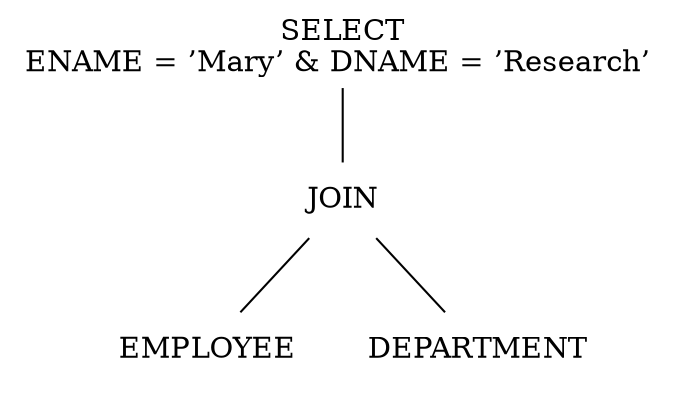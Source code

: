 graph "./pics/sql1" {
	node [shape=plaintext]
	"SELECT
ENAME = ’Mary’ & DNAME = ’Research’ " -- JOIN

	JOIN
 -- EMPLOYEE
	JOIN
 -- DEPARTMENT
}
